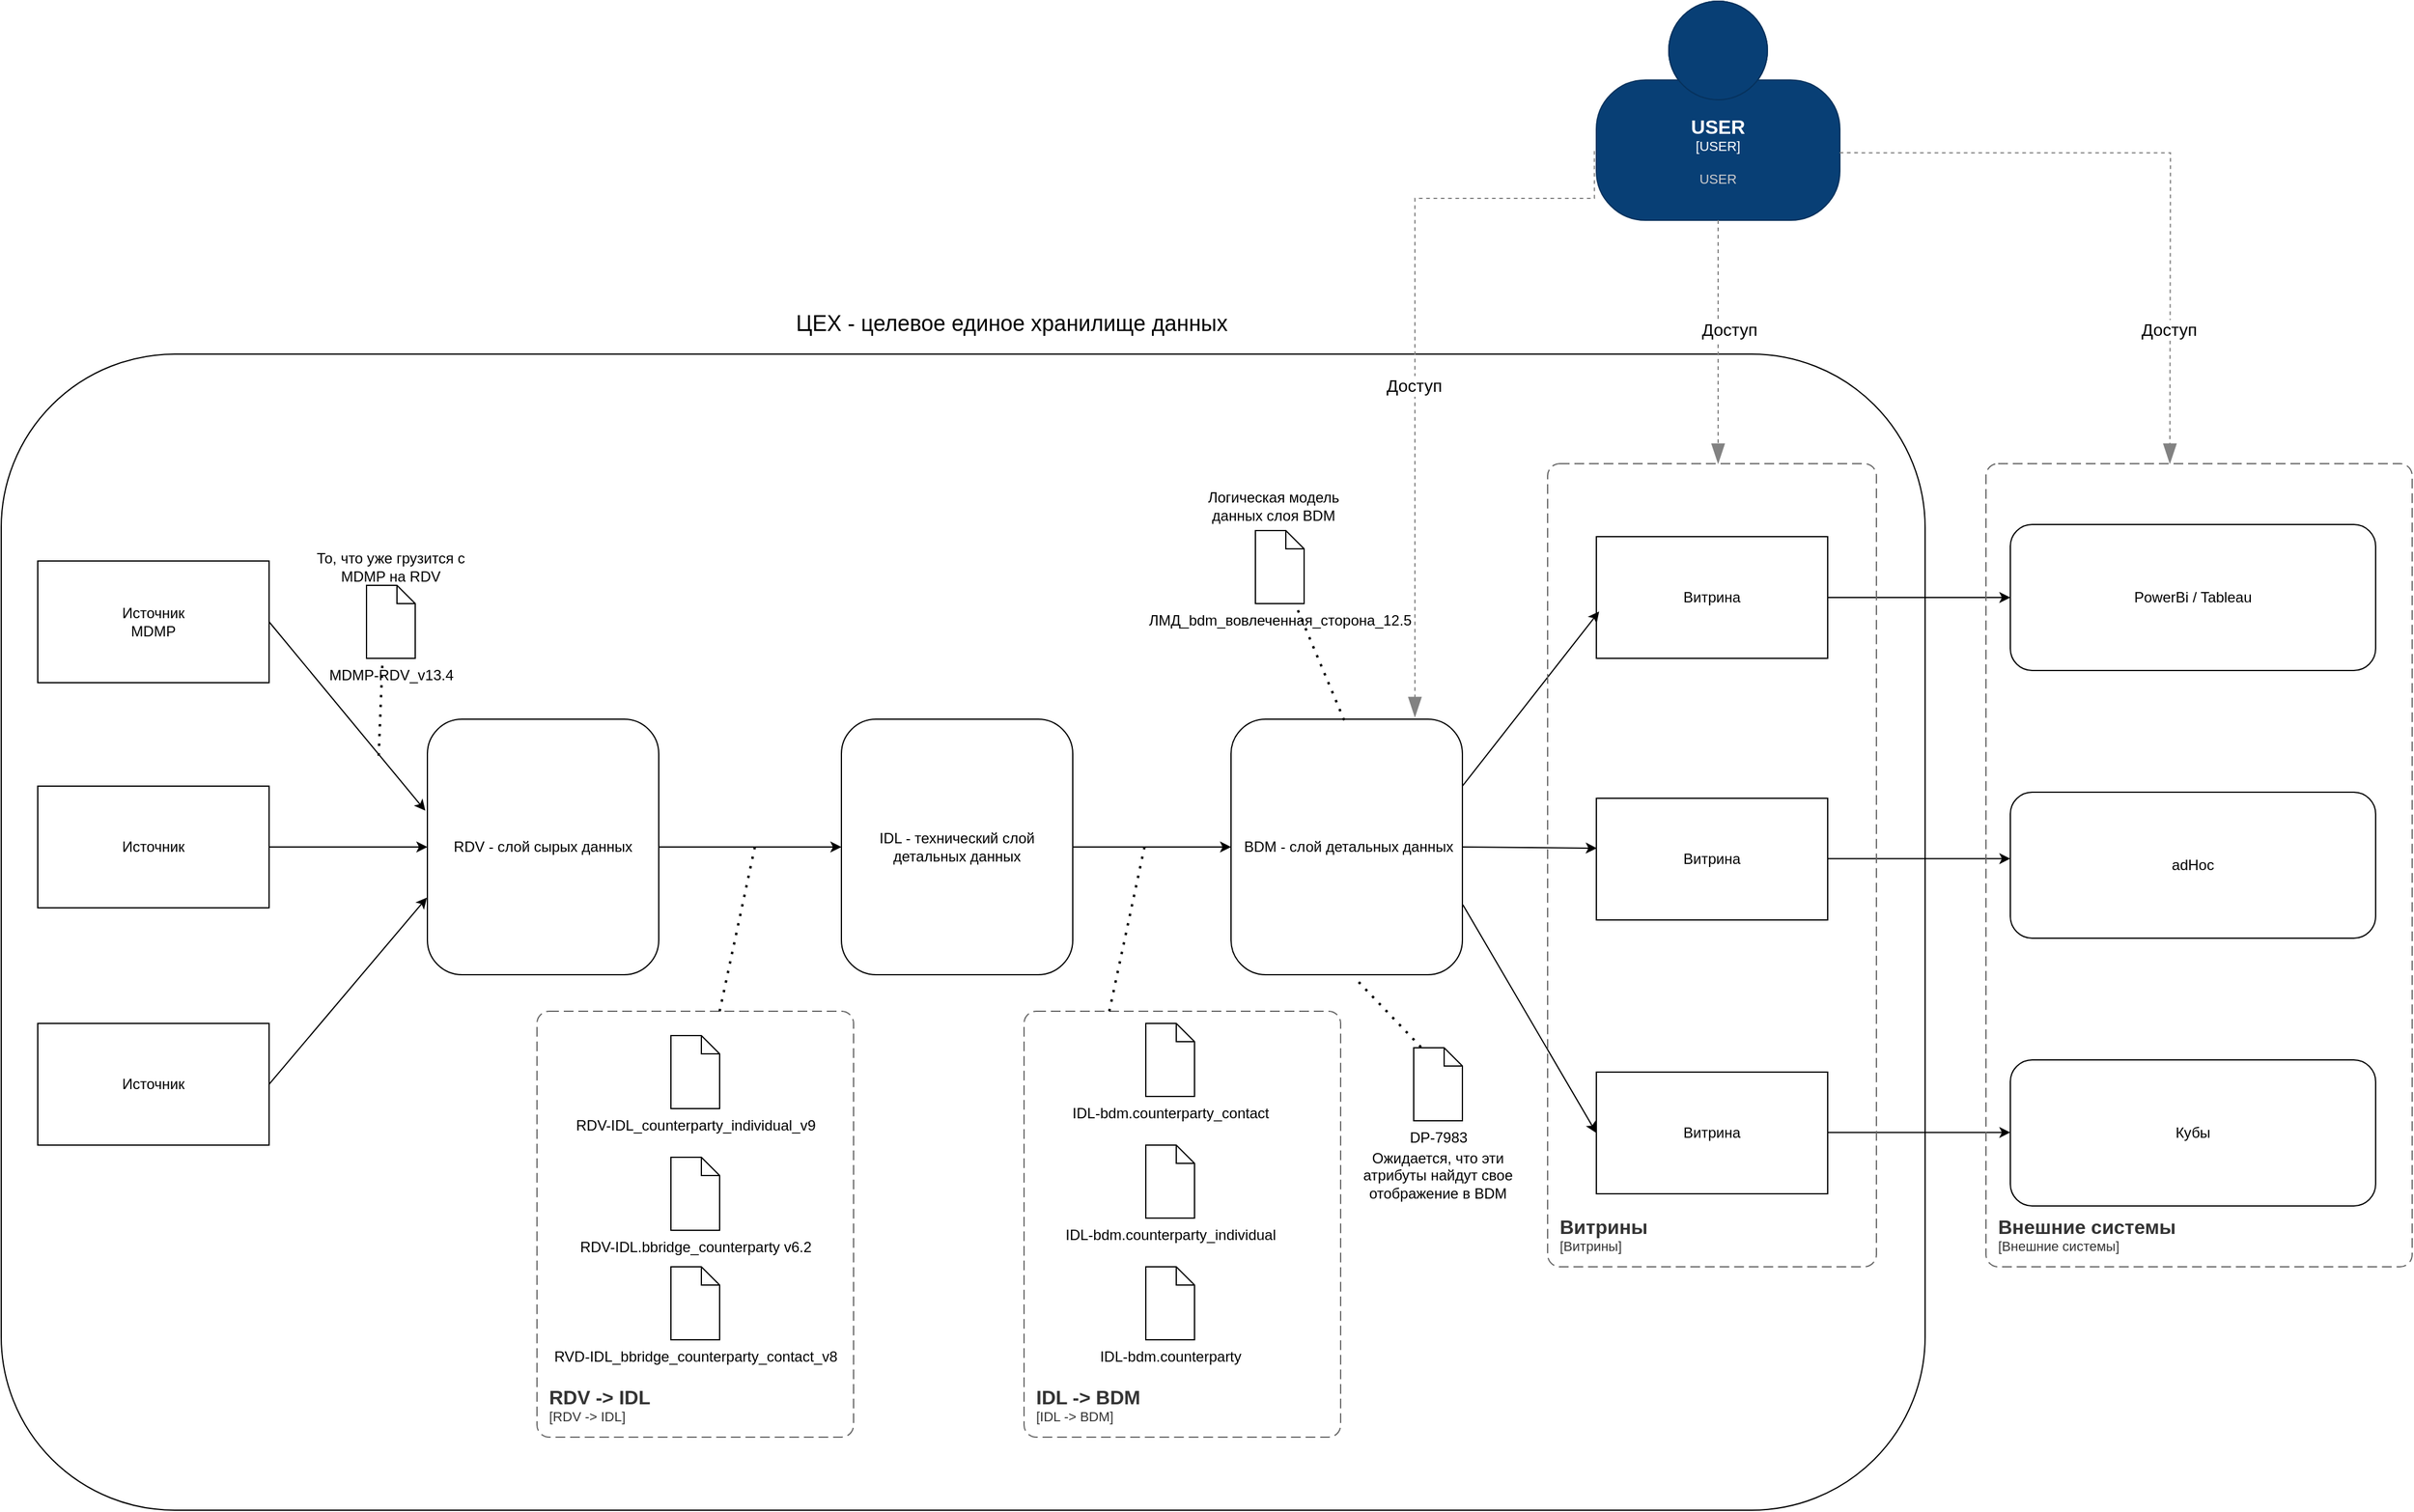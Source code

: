 <mxfile version="22.1.2" type="device">
  <diagram name="Page-1" id="uzkYt8T5e0o2PKVjVLO4">
    <mxGraphModel dx="2765" dy="2563" grid="1" gridSize="10" guides="1" tooltips="1" connect="1" arrows="1" fold="1" page="1" pageScale="1" pageWidth="850" pageHeight="1100" math="0" shadow="0">
      <root>
        <mxCell id="0" />
        <mxCell id="1" parent="0" />
        <mxCell id="4YayEk9W3RWL9oU9dBPd-1" value="" style="rounded=1;whiteSpace=wrap;html=1;" vertex="1" parent="1">
          <mxGeometry x="30" y="50" width="1580" height="950" as="geometry" />
        </mxCell>
        <mxCell id="4YayEk9W3RWL9oU9dBPd-2" value="RDV - слой сырых данных" style="rounded=1;whiteSpace=wrap;html=1;" vertex="1" parent="1">
          <mxGeometry x="380" y="350" width="190" height="210" as="geometry" />
        </mxCell>
        <mxCell id="4YayEk9W3RWL9oU9dBPd-3" value="IDL - технический слой детальных данных" style="rounded=1;whiteSpace=wrap;html=1;" vertex="1" parent="1">
          <mxGeometry x="720" y="350" width="190" height="210" as="geometry" />
        </mxCell>
        <mxCell id="4YayEk9W3RWL9oU9dBPd-4" value="&amp;nbsp;BDM - слой детальных данных" style="rounded=1;whiteSpace=wrap;html=1;" vertex="1" parent="1">
          <mxGeometry x="1040" y="350" width="190" height="210" as="geometry" />
        </mxCell>
        <mxCell id="4YayEk9W3RWL9oU9dBPd-5" value="Источник&lt;br&gt;MDMP" style="rounded=0;whiteSpace=wrap;html=1;" vertex="1" parent="1">
          <mxGeometry x="60" y="220" width="190" height="100" as="geometry" />
        </mxCell>
        <mxCell id="4YayEk9W3RWL9oU9dBPd-7" value="Источник" style="rounded=0;whiteSpace=wrap;html=1;" vertex="1" parent="1">
          <mxGeometry x="60" y="405" width="190" height="100" as="geometry" />
        </mxCell>
        <mxCell id="4YayEk9W3RWL9oU9dBPd-8" value="Источник" style="rounded=0;whiteSpace=wrap;html=1;" vertex="1" parent="1">
          <mxGeometry x="60" y="600" width="190" height="100" as="geometry" />
        </mxCell>
        <mxCell id="4YayEk9W3RWL9oU9dBPd-9" value="Витрина" style="rounded=0;whiteSpace=wrap;html=1;" vertex="1" parent="1">
          <mxGeometry x="1340" y="200" width="190" height="100" as="geometry" />
        </mxCell>
        <mxCell id="4YayEk9W3RWL9oU9dBPd-10" value="Витрина" style="rounded=0;whiteSpace=wrap;html=1;" vertex="1" parent="1">
          <mxGeometry x="1340" y="415" width="190" height="100" as="geometry" />
        </mxCell>
        <mxCell id="4YayEk9W3RWL9oU9dBPd-11" value="Витрина" style="rounded=0;whiteSpace=wrap;html=1;" vertex="1" parent="1">
          <mxGeometry x="1340" y="640" width="190" height="100" as="geometry" />
        </mxCell>
        <mxCell id="4YayEk9W3RWL9oU9dBPd-12" value="PowerBi / Tableau" style="rounded=1;whiteSpace=wrap;html=1;" vertex="1" parent="1">
          <mxGeometry x="1680" y="190" width="300" height="120" as="geometry" />
        </mxCell>
        <mxCell id="4YayEk9W3RWL9oU9dBPd-13" value="adHoc" style="rounded=1;whiteSpace=wrap;html=1;" vertex="1" parent="1">
          <mxGeometry x="1680" y="410" width="300" height="120" as="geometry" />
        </mxCell>
        <mxCell id="4YayEk9W3RWL9oU9dBPd-14" value="Кубы" style="rounded=1;whiteSpace=wrap;html=1;" vertex="1" parent="1">
          <mxGeometry x="1680" y="630" width="300" height="120" as="geometry" />
        </mxCell>
        <mxCell id="4YayEk9W3RWL9oU9dBPd-16" value="&lt;font style=&quot;font-size: 18px;&quot;&gt;ЦЕХ - целевое единое хранилище данных&lt;/font&gt;" style="text;html=1;strokeColor=none;fillColor=none;align=center;verticalAlign=middle;whiteSpace=wrap;rounded=0;" vertex="1" parent="1">
          <mxGeometry x="620" y="10" width="480" height="30" as="geometry" />
        </mxCell>
        <mxCell id="4YayEk9W3RWL9oU9dBPd-17" value="" style="endArrow=classic;html=1;rounded=0;exitX=1;exitY=0.5;exitDx=0;exitDy=0;entryX=-0.009;entryY=0.358;entryDx=0;entryDy=0;entryPerimeter=0;" edge="1" parent="1" source="4YayEk9W3RWL9oU9dBPd-5" target="4YayEk9W3RWL9oU9dBPd-2">
          <mxGeometry width="50" height="50" relative="1" as="geometry">
            <mxPoint x="790" y="340" as="sourcePoint" />
            <mxPoint x="840" y="290" as="targetPoint" />
          </mxGeometry>
        </mxCell>
        <mxCell id="4YayEk9W3RWL9oU9dBPd-18" value="" style="endArrow=classic;html=1;rounded=0;exitX=1;exitY=0.5;exitDx=0;exitDy=0;entryX=0;entryY=0.5;entryDx=0;entryDy=0;" edge="1" parent="1" source="4YayEk9W3RWL9oU9dBPd-7" target="4YayEk9W3RWL9oU9dBPd-2">
          <mxGeometry width="50" height="50" relative="1" as="geometry">
            <mxPoint x="790" y="340" as="sourcePoint" />
            <mxPoint x="840" y="290" as="targetPoint" />
          </mxGeometry>
        </mxCell>
        <mxCell id="4YayEk9W3RWL9oU9dBPd-19" value="" style="endArrow=classic;html=1;rounded=0;exitX=1;exitY=0.5;exitDx=0;exitDy=0;entryX=-0.002;entryY=0.698;entryDx=0;entryDy=0;entryPerimeter=0;" edge="1" parent="1" source="4YayEk9W3RWL9oU9dBPd-8" target="4YayEk9W3RWL9oU9dBPd-2">
          <mxGeometry width="50" height="50" relative="1" as="geometry">
            <mxPoint x="580" y="480" as="sourcePoint" />
            <mxPoint x="630" y="430" as="targetPoint" />
          </mxGeometry>
        </mxCell>
        <mxCell id="4YayEk9W3RWL9oU9dBPd-20" value="" style="endArrow=classic;html=1;rounded=0;exitX=1;exitY=0.5;exitDx=0;exitDy=0;entryX=0;entryY=0.5;entryDx=0;entryDy=0;" edge="1" parent="1" source="4YayEk9W3RWL9oU9dBPd-2" target="4YayEk9W3RWL9oU9dBPd-3">
          <mxGeometry width="50" height="50" relative="1" as="geometry">
            <mxPoint x="600" y="420" as="sourcePoint" />
            <mxPoint x="650" y="370" as="targetPoint" />
          </mxGeometry>
        </mxCell>
        <mxCell id="4YayEk9W3RWL9oU9dBPd-21" value="" style="endArrow=classic;html=1;rounded=0;entryX=0;entryY=0.5;entryDx=0;entryDy=0;" edge="1" parent="1" source="4YayEk9W3RWL9oU9dBPd-3" target="4YayEk9W3RWL9oU9dBPd-4">
          <mxGeometry width="50" height="50" relative="1" as="geometry">
            <mxPoint x="820" y="420" as="sourcePoint" />
            <mxPoint x="870" y="370" as="targetPoint" />
          </mxGeometry>
        </mxCell>
        <mxCell id="4YayEk9W3RWL9oU9dBPd-22" value="" style="endArrow=classic;html=1;rounded=0;entryX=0.012;entryY=0.615;entryDx=0;entryDy=0;entryPerimeter=0;" edge="1" parent="1" target="4YayEk9W3RWL9oU9dBPd-9">
          <mxGeometry width="50" height="50" relative="1" as="geometry">
            <mxPoint x="1230" y="405" as="sourcePoint" />
            <mxPoint x="1280" y="355" as="targetPoint" />
          </mxGeometry>
        </mxCell>
        <mxCell id="4YayEk9W3RWL9oU9dBPd-25" value="" style="endArrow=classic;html=1;rounded=0;entryX=0.002;entryY=0.41;entryDx=0;entryDy=0;entryPerimeter=0;" edge="1" parent="1" target="4YayEk9W3RWL9oU9dBPd-10">
          <mxGeometry width="50" height="50" relative="1" as="geometry">
            <mxPoint x="1230" y="455" as="sourcePoint" />
            <mxPoint x="1280" y="405" as="targetPoint" />
          </mxGeometry>
        </mxCell>
        <mxCell id="4YayEk9W3RWL9oU9dBPd-26" value="" style="endArrow=classic;html=1;rounded=0;entryX=0;entryY=0.5;entryDx=0;entryDy=0;exitX=1.002;exitY=0.726;exitDx=0;exitDy=0;exitPerimeter=0;" edge="1" parent="1" source="4YayEk9W3RWL9oU9dBPd-4" target="4YayEk9W3RWL9oU9dBPd-11">
          <mxGeometry width="50" height="50" relative="1" as="geometry">
            <mxPoint x="1180" y="620" as="sourcePoint" />
            <mxPoint x="1230" y="570" as="targetPoint" />
          </mxGeometry>
        </mxCell>
        <mxCell id="4YayEk9W3RWL9oU9dBPd-27" value="" style="endArrow=classic;html=1;rounded=0;exitX=1;exitY=0.5;exitDx=0;exitDy=0;entryX=0;entryY=0.5;entryDx=0;entryDy=0;" edge="1" parent="1" source="4YayEk9W3RWL9oU9dBPd-9" target="4YayEk9W3RWL9oU9dBPd-12">
          <mxGeometry width="50" height="50" relative="1" as="geometry">
            <mxPoint x="1790" y="630" as="sourcePoint" />
            <mxPoint x="1840" y="580" as="targetPoint" />
          </mxGeometry>
        </mxCell>
        <mxCell id="4YayEk9W3RWL9oU9dBPd-28" value="" style="endArrow=classic;html=1;rounded=0;exitX=1;exitY=0.5;exitDx=0;exitDy=0;entryX=0;entryY=0.5;entryDx=0;entryDy=0;" edge="1" parent="1">
          <mxGeometry width="50" height="50" relative="1" as="geometry">
            <mxPoint x="1530" y="464.58" as="sourcePoint" />
            <mxPoint x="1680" y="464.58" as="targetPoint" />
          </mxGeometry>
        </mxCell>
        <mxCell id="4YayEk9W3RWL9oU9dBPd-29" value="" style="endArrow=classic;html=1;rounded=0;exitX=1;exitY=0.5;exitDx=0;exitDy=0;entryX=0;entryY=0.5;entryDx=0;entryDy=0;" edge="1" parent="1">
          <mxGeometry width="50" height="50" relative="1" as="geometry">
            <mxPoint x="1530" y="689.58" as="sourcePoint" />
            <mxPoint x="1680" y="689.58" as="targetPoint" />
          </mxGeometry>
        </mxCell>
        <object placeholders="1" c4Name="USER" c4Type="USER" c4Description="USER" label="&lt;font style=&quot;font-size: 16px&quot;&gt;&lt;b&gt;%c4Name%&lt;/b&gt;&lt;/font&gt;&lt;div&gt;[%c4Type%]&lt;/div&gt;&lt;br&gt;&lt;div&gt;&lt;font style=&quot;font-size: 11px&quot;&gt;&lt;font color=&quot;#cccccc&quot;&gt;%c4Description%&lt;/font&gt;&lt;/div&gt;" id="4YayEk9W3RWL9oU9dBPd-30">
          <mxCell style="html=1;fontSize=11;dashed=0;whiteSpace=wrap;fillColor=#083F75;strokeColor=#06315C;fontColor=#ffffff;shape=mxgraph.c4.person2;align=center;metaEdit=1;points=[[0.5,0,0],[1,0.5,0],[1,0.75,0],[0.75,1,0],[0.5,1,0],[0.25,1,0],[0,0.75,0],[0,0.5,0]];resizable=0;" vertex="1" parent="1">
            <mxGeometry x="1340" y="-240" width="200" height="180" as="geometry" />
          </mxCell>
        </object>
        <object placeholders="1" c4Type="Relationship" id="4YayEk9W3RWL9oU9dBPd-31">
          <mxCell style="endArrow=blockThin;html=1;fontSize=10;fontColor=#404040;strokeWidth=1;endFill=1;strokeColor=#828282;elbow=vertical;metaEdit=1;endSize=14;startSize=14;jumpStyle=arc;jumpSize=16;rounded=0;edgeStyle=orthogonalEdgeStyle;exitX=-0.008;exitY=0.684;exitDx=0;exitDy=0;exitPerimeter=0;entryX=0.797;entryY=-0.008;entryDx=0;entryDy=0;dashed=1;entryPerimeter=0;" edge="1" parent="1" source="4YayEk9W3RWL9oU9dBPd-30" target="4YayEk9W3RWL9oU9dBPd-4">
            <mxGeometry width="240" relative="1" as="geometry">
              <mxPoint x="1310" y="-50" as="sourcePoint" />
              <mxPoint x="1200" y="260" as="targetPoint" />
              <Array as="points">
                <mxPoint x="1338" y="-78" />
                <mxPoint x="1191" y="-78" />
                <mxPoint x="1191" y="348" />
              </Array>
            </mxGeometry>
          </mxCell>
        </object>
        <mxCell id="4YayEk9W3RWL9oU9dBPd-33" value="Доступ" style="edgeLabel;html=1;align=center;verticalAlign=middle;resizable=0;points=[];fontSize=14;" vertex="1" connectable="0" parent="4YayEk9W3RWL9oU9dBPd-31">
          <mxGeometry x="0.111" y="-1" relative="1" as="geometry">
            <mxPoint as="offset" />
          </mxGeometry>
        </mxCell>
        <object placeholders="1" c4Name="Витрины" c4Type="ContainerScopeBoundary" c4Application="Витрины" label="&lt;font style=&quot;font-size: 16px&quot;&gt;&lt;b&gt;&lt;div style=&quot;text-align: left&quot;&gt;%c4Name%&lt;/div&gt;&lt;/b&gt;&lt;/font&gt;&lt;div style=&quot;text-align: left&quot;&gt;[%c4Application%]&lt;/div&gt;" id="4YayEk9W3RWL9oU9dBPd-36">
          <mxCell style="rounded=1;fontSize=11;whiteSpace=wrap;html=1;dashed=1;arcSize=20;fillColor=none;strokeColor=#666666;fontColor=#333333;labelBackgroundColor=none;align=left;verticalAlign=bottom;labelBorderColor=none;spacingTop=0;spacing=10;dashPattern=8 4;metaEdit=1;rotatable=0;perimeter=rectanglePerimeter;noLabel=0;labelPadding=0;allowArrows=0;connectable=0;expand=0;recursiveResize=0;editable=1;pointerEvents=0;absoluteArcSize=1;points=[[0.25,0,0],[0.5,0,0],[0.75,0,0],[1,0.25,0],[1,0.5,0],[1,0.75,0],[0.75,1,0],[0.5,1,0],[0.25,1,0],[0,0.75,0],[0,0.5,0],[0,0.25,0]];" vertex="1" parent="1">
            <mxGeometry x="1300" y="140" width="270" height="660" as="geometry" />
          </mxCell>
        </object>
        <object placeholders="1" c4Type="Relationship" id="4YayEk9W3RWL9oU9dBPd-38">
          <mxCell style="endArrow=blockThin;html=1;fontSize=10;fontColor=#404040;strokeWidth=1;endFill=1;strokeColor=#828282;elbow=vertical;metaEdit=1;endSize=14;startSize=14;jumpStyle=arc;jumpSize=16;rounded=0;edgeStyle=orthogonalEdgeStyle;exitX=0.999;exitY=0.692;exitDx=0;exitDy=0;exitPerimeter=0;dashed=1;" edge="1" parent="1" source="4YayEk9W3RWL9oU9dBPd-30">
            <mxGeometry width="240" relative="1" as="geometry">
              <mxPoint x="950" y="600" as="sourcePoint" />
              <mxPoint x="1811" y="140" as="targetPoint" />
            </mxGeometry>
          </mxCell>
        </object>
        <object placeholders="1" c4Name="Внешние системы" c4Type="ContainerScopeBoundary" c4Application="Внешние системы" label="&lt;font style=&quot;font-size: 16px&quot;&gt;&lt;b&gt;&lt;div style=&quot;text-align: left&quot;&gt;%c4Name%&lt;/div&gt;&lt;/b&gt;&lt;/font&gt;&lt;div style=&quot;text-align: left&quot;&gt;[%c4Application%]&lt;/div&gt;" id="4YayEk9W3RWL9oU9dBPd-39">
          <mxCell style="rounded=1;fontSize=11;whiteSpace=wrap;html=1;dashed=1;arcSize=20;fillColor=none;strokeColor=#666666;fontColor=#333333;labelBackgroundColor=none;align=left;verticalAlign=bottom;labelBorderColor=none;spacingTop=0;spacing=10;dashPattern=8 4;metaEdit=1;rotatable=0;perimeter=rectanglePerimeter;noLabel=0;labelPadding=0;allowArrows=0;connectable=0;expand=0;recursiveResize=0;editable=1;pointerEvents=0;absoluteArcSize=1;points=[[0.25,0,0],[0.5,0,0],[0.75,0,0],[1,0.25,0],[1,0.5,0],[1,0.75,0],[0.75,1,0],[0.5,1,0],[0.25,1,0],[0,0.75,0],[0,0.5,0],[0,0.25,0]];" vertex="1" parent="1">
            <mxGeometry x="1660" y="140" width="350" height="660" as="geometry" />
          </mxCell>
        </object>
        <mxCell id="4YayEk9W3RWL9oU9dBPd-40" value="Доступ" style="edgeLabel;html=1;align=center;verticalAlign=middle;resizable=0;points=[];fontSize=14;" vertex="1" connectable="0" parent="1">
          <mxGeometry x="1809.998" y="29.998" as="geometry" />
        </mxCell>
        <object placeholders="1" c4Type="Relationship" id="4YayEk9W3RWL9oU9dBPd-42">
          <mxCell style="endArrow=blockThin;html=1;fontSize=10;fontColor=#404040;strokeWidth=1;endFill=1;strokeColor=#828282;elbow=vertical;metaEdit=1;endSize=14;startSize=14;jumpStyle=arc;jumpSize=16;rounded=0;edgeStyle=orthogonalEdgeStyle;exitX=0.5;exitY=1;exitDx=0;exitDy=0;exitPerimeter=0;dashed=1;" edge="1" parent="1" source="4YayEk9W3RWL9oU9dBPd-30">
            <mxGeometry width="240" relative="1" as="geometry">
              <mxPoint x="1230" y="130" as="sourcePoint" />
              <mxPoint x="1440" y="140" as="targetPoint" />
            </mxGeometry>
          </mxCell>
        </object>
        <mxCell id="4YayEk9W3RWL9oU9dBPd-43" value="Доступ" style="edgeLabel;html=1;align=center;verticalAlign=middle;resizable=0;points=[];fontSize=14;" vertex="1" connectable="0" parent="1">
          <mxGeometry x="1434.996" y="-0.001" as="geometry">
            <mxPoint x="14" y="30" as="offset" />
          </mxGeometry>
        </mxCell>
        <mxCell id="4YayEk9W3RWL9oU9dBPd-48" value="MDMP-RDV_v13.4" style="shape=mxgraph.bpmn.data;labelPosition=center;verticalLabelPosition=bottom;align=center;verticalAlign=top;size=15;html=1;" vertex="1" parent="1">
          <mxGeometry x="330" y="240" width="40" height="60" as="geometry" />
        </mxCell>
        <mxCell id="4YayEk9W3RWL9oU9dBPd-50" value="То, что уже грузится с MDMP на RDV" style="text;html=1;strokeColor=none;fillColor=none;align=center;verticalAlign=middle;whiteSpace=wrap;rounded=0;" vertex="1" parent="1">
          <mxGeometry x="270" y="200" width="160" height="50" as="geometry" />
        </mxCell>
        <mxCell id="4YayEk9W3RWL9oU9dBPd-51" value="RDV-IDL_counterparty_individual_v9" style="shape=mxgraph.bpmn.data;labelPosition=center;verticalLabelPosition=bottom;align=center;verticalAlign=top;size=15;html=1;" vertex="1" parent="1">
          <mxGeometry x="580" y="610" width="40" height="60" as="geometry" />
        </mxCell>
        <mxCell id="4YayEk9W3RWL9oU9dBPd-54" value="RDV-IDL.bbridge_counterparty v6.2" style="shape=mxgraph.bpmn.data;labelPosition=center;verticalLabelPosition=bottom;align=center;verticalAlign=top;size=15;html=1;" vertex="1" parent="1">
          <mxGeometry x="580" y="710" width="40" height="60" as="geometry" />
        </mxCell>
        <mxCell id="4YayEk9W3RWL9oU9dBPd-55" value="RVD-IDL_bbridge_counterparty_contact_v8" style="shape=mxgraph.bpmn.data;labelPosition=center;verticalLabelPosition=bottom;align=center;verticalAlign=top;size=15;html=1;" vertex="1" parent="1">
          <mxGeometry x="580" y="800" width="40" height="60" as="geometry" />
        </mxCell>
        <object placeholders="1" c4Name="RDV -&gt; IDL" c4Type="ContainerScopeBoundary" c4Application="RDV -&gt; IDL" label="&lt;font style=&quot;font-size: 16px&quot;&gt;&lt;b&gt;&lt;div style=&quot;text-align: left&quot;&gt;%c4Name%&lt;/div&gt;&lt;/b&gt;&lt;/font&gt;&lt;div style=&quot;text-align: left&quot;&gt;[%c4Application%]&lt;/div&gt;" id="4YayEk9W3RWL9oU9dBPd-58">
          <mxCell style="rounded=1;fontSize=11;whiteSpace=wrap;html=1;dashed=1;arcSize=20;fillColor=none;strokeColor=#666666;fontColor=#333333;labelBackgroundColor=none;align=left;verticalAlign=bottom;labelBorderColor=none;spacingTop=0;spacing=10;dashPattern=8 4;metaEdit=1;rotatable=0;perimeter=rectanglePerimeter;noLabel=0;labelPadding=0;allowArrows=0;connectable=0;expand=0;recursiveResize=0;editable=1;pointerEvents=0;absoluteArcSize=1;points=[[0.25,0,0],[0.5,0,0],[0.75,0,0],[1,0.25,0],[1,0.5,0],[1,0.75,0],[0.75,1,0],[0.5,1,0],[0.25,1,0],[0,0.75,0],[0,0.5,0],[0,0.25,0]];" vertex="1" parent="1">
            <mxGeometry x="470" y="590" width="260" height="350" as="geometry" />
          </mxCell>
        </object>
        <mxCell id="4YayEk9W3RWL9oU9dBPd-59" value="" style="endArrow=none;dashed=1;html=1;dashPattern=1 3;strokeWidth=2;rounded=0;" edge="1" parent="1">
          <mxGeometry width="50" height="50" relative="1" as="geometry">
            <mxPoint x="620" y="590" as="sourcePoint" />
            <mxPoint x="650" y="450" as="targetPoint" />
          </mxGeometry>
        </mxCell>
        <mxCell id="4YayEk9W3RWL9oU9dBPd-60" value="" style="endArrow=none;dashed=1;html=1;dashPattern=1 3;strokeWidth=2;rounded=0;entryX=0.325;entryY=1.083;entryDx=0;entryDy=0;entryPerimeter=0;" edge="1" parent="1" target="4YayEk9W3RWL9oU9dBPd-48">
          <mxGeometry width="50" height="50" relative="1" as="geometry">
            <mxPoint x="340" y="380" as="sourcePoint" />
            <mxPoint x="370" y="250" as="targetPoint" />
          </mxGeometry>
        </mxCell>
        <mxCell id="4YayEk9W3RWL9oU9dBPd-61" value="IDL-bdm.counterparty_contact" style="shape=mxgraph.bpmn.data;labelPosition=center;verticalLabelPosition=bottom;align=center;verticalAlign=top;size=15;html=1;" vertex="1" parent="1">
          <mxGeometry x="970" y="600" width="40" height="60" as="geometry" />
        </mxCell>
        <mxCell id="4YayEk9W3RWL9oU9dBPd-62" value="IDL-bdm.counterparty_individual" style="shape=mxgraph.bpmn.data;labelPosition=center;verticalLabelPosition=bottom;align=center;verticalAlign=top;size=15;html=1;" vertex="1" parent="1">
          <mxGeometry x="970" y="700" width="40" height="60" as="geometry" />
        </mxCell>
        <mxCell id="4YayEk9W3RWL9oU9dBPd-63" value="IDL-bdm.counterparty" style="shape=mxgraph.bpmn.data;labelPosition=center;verticalLabelPosition=bottom;align=center;verticalAlign=top;size=15;html=1;" vertex="1" parent="1">
          <mxGeometry x="970" y="800" width="40" height="60" as="geometry" />
        </mxCell>
        <object placeholders="1" c4Name="IDL -&gt; BDM" c4Type="ContainerScopeBoundary" c4Application="IDL -&gt; BDM" label="&lt;font style=&quot;font-size: 16px&quot;&gt;&lt;b&gt;&lt;div style=&quot;text-align: left&quot;&gt;%c4Name%&lt;/div&gt;&lt;/b&gt;&lt;/font&gt;&lt;div style=&quot;text-align: left&quot;&gt;[%c4Application%]&lt;/div&gt;" id="4YayEk9W3RWL9oU9dBPd-64">
          <mxCell style="rounded=1;fontSize=11;whiteSpace=wrap;html=1;dashed=1;arcSize=20;fillColor=none;strokeColor=#666666;fontColor=#333333;labelBackgroundColor=none;align=left;verticalAlign=bottom;labelBorderColor=none;spacingTop=0;spacing=10;dashPattern=8 4;metaEdit=1;rotatable=0;perimeter=rectanglePerimeter;noLabel=0;labelPadding=0;allowArrows=0;connectable=0;expand=0;recursiveResize=0;editable=1;pointerEvents=0;absoluteArcSize=1;points=[[0.25,0,0],[0.5,0,0],[0.75,0,0],[1,0.25,0],[1,0.5,0],[1,0.75,0],[0.75,1,0],[0.5,1,0],[0.25,1,0],[0,0.75,0],[0,0.5,0],[0,0.25,0]];" vertex="1" parent="1">
            <mxGeometry x="870" y="590" width="260" height="350" as="geometry" />
          </mxCell>
        </object>
        <mxCell id="4YayEk9W3RWL9oU9dBPd-65" value="" style="endArrow=none;dashed=1;html=1;dashPattern=1 3;strokeWidth=2;rounded=0;" edge="1" parent="1">
          <mxGeometry width="50" height="50" relative="1" as="geometry">
            <mxPoint x="940" y="590" as="sourcePoint" />
            <mxPoint x="970" y="450" as="targetPoint" />
          </mxGeometry>
        </mxCell>
        <mxCell id="4YayEk9W3RWL9oU9dBPd-66" value="ЛМД_bdm_вовлеченная_сторона_12.5&lt;br&gt;" style="shape=mxgraph.bpmn.data;labelPosition=center;verticalLabelPosition=bottom;align=center;verticalAlign=top;size=15;html=1;" vertex="1" parent="1">
          <mxGeometry x="1060" y="195" width="40" height="60" as="geometry" />
        </mxCell>
        <mxCell id="4YayEk9W3RWL9oU9dBPd-67" value="" style="endArrow=none;dashed=1;html=1;dashPattern=1 3;strokeWidth=2;rounded=0;exitX=0.489;exitY=0.004;exitDx=0;exitDy=0;exitPerimeter=0;" edge="1" parent="1" source="4YayEk9W3RWL9oU9dBPd-4" target="4YayEk9W3RWL9oU9dBPd-66">
          <mxGeometry width="50" height="50" relative="1" as="geometry">
            <mxPoint x="1060" y="365" as="sourcePoint" />
            <mxPoint x="1063" y="290" as="targetPoint" />
          </mxGeometry>
        </mxCell>
        <mxCell id="4YayEk9W3RWL9oU9dBPd-68" value="Логическая модель данных слоя BDM" style="text;html=1;strokeColor=none;fillColor=none;align=center;verticalAlign=middle;whiteSpace=wrap;rounded=0;" vertex="1" parent="1">
          <mxGeometry x="1010" y="150" width="130" height="50" as="geometry" />
        </mxCell>
        <mxCell id="4YayEk9W3RWL9oU9dBPd-69" value="DP-7983" style="shape=mxgraph.bpmn.data;labelPosition=center;verticalLabelPosition=bottom;align=center;verticalAlign=top;size=15;html=1;" vertex="1" parent="1">
          <mxGeometry x="1190" y="620" width="40" height="60" as="geometry" />
        </mxCell>
        <mxCell id="4YayEk9W3RWL9oU9dBPd-70" value="" style="endArrow=none;dashed=1;html=1;dashPattern=1 3;strokeWidth=2;rounded=0;exitX=0.15;exitY=-0.008;exitDx=0;exitDy=0;exitPerimeter=0;entryX=0.532;entryY=1.01;entryDx=0;entryDy=0;entryPerimeter=0;" edge="1" parent="1" source="4YayEk9W3RWL9oU9dBPd-69" target="4YayEk9W3RWL9oU9dBPd-4">
          <mxGeometry width="50" height="50" relative="1" as="geometry">
            <mxPoint x="950" y="600" as="sourcePoint" />
            <mxPoint x="980" y="470" as="targetPoint" />
          </mxGeometry>
        </mxCell>
        <mxCell id="4YayEk9W3RWL9oU9dBPd-71" value="Ожидается, что эти атрибуты найдут свое отображение в BDM" style="text;html=1;strokeColor=none;fillColor=none;align=center;verticalAlign=middle;whiteSpace=wrap;rounded=0;" vertex="1" parent="1">
          <mxGeometry x="1145" y="700" width="130" height="50" as="geometry" />
        </mxCell>
      </root>
    </mxGraphModel>
  </diagram>
</mxfile>
